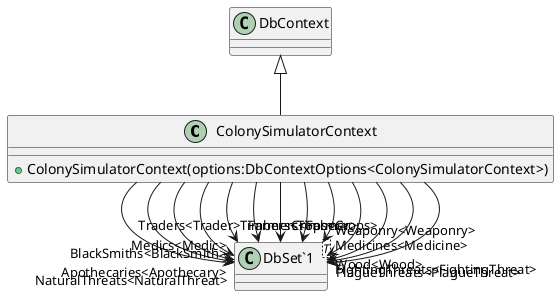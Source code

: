 @startuml
class ColonySimulatorContext {
    + ColonySimulatorContext(options:DbContextOptions<ColonySimulatorContext>)
}
class "DbSet`1"<T> {
}
DbContext <|-- ColonySimulatorContext
ColonySimulatorContext --> "Apothecaries<Apothecary>" "DbSet`1"
ColonySimulatorContext --> "BlackSmiths<BlackSmith>" "DbSet`1"
ColonySimulatorContext --> "Farmers<Farmer>" "DbSet`1"
ColonySimulatorContext --> "Medics<Medic>" "DbSet`1"
ColonySimulatorContext --> "Timbers<Timber>" "DbSet`1"
ColonySimulatorContext --> "Traders<Trader>" "DbSet`1"
ColonySimulatorContext --> "Crops<Crops>" "DbSet`1"
ColonySimulatorContext --> "Medicines<Medicine>" "DbSet`1"
ColonySimulatorContext --> "Weaponry<Weaponry>" "DbSet`1"
ColonySimulatorContext --> "Wood<Wood>" "DbSet`1"
ColonySimulatorContext --> "FightingThreats<FightingThreat>" "DbSet`1"
ColonySimulatorContext --> "NaturalThreats<NaturalThreat>" "DbSet`1"
ColonySimulatorContext --> "PlagueThreats<PlagueThreat>" "DbSet`1"
@enduml
